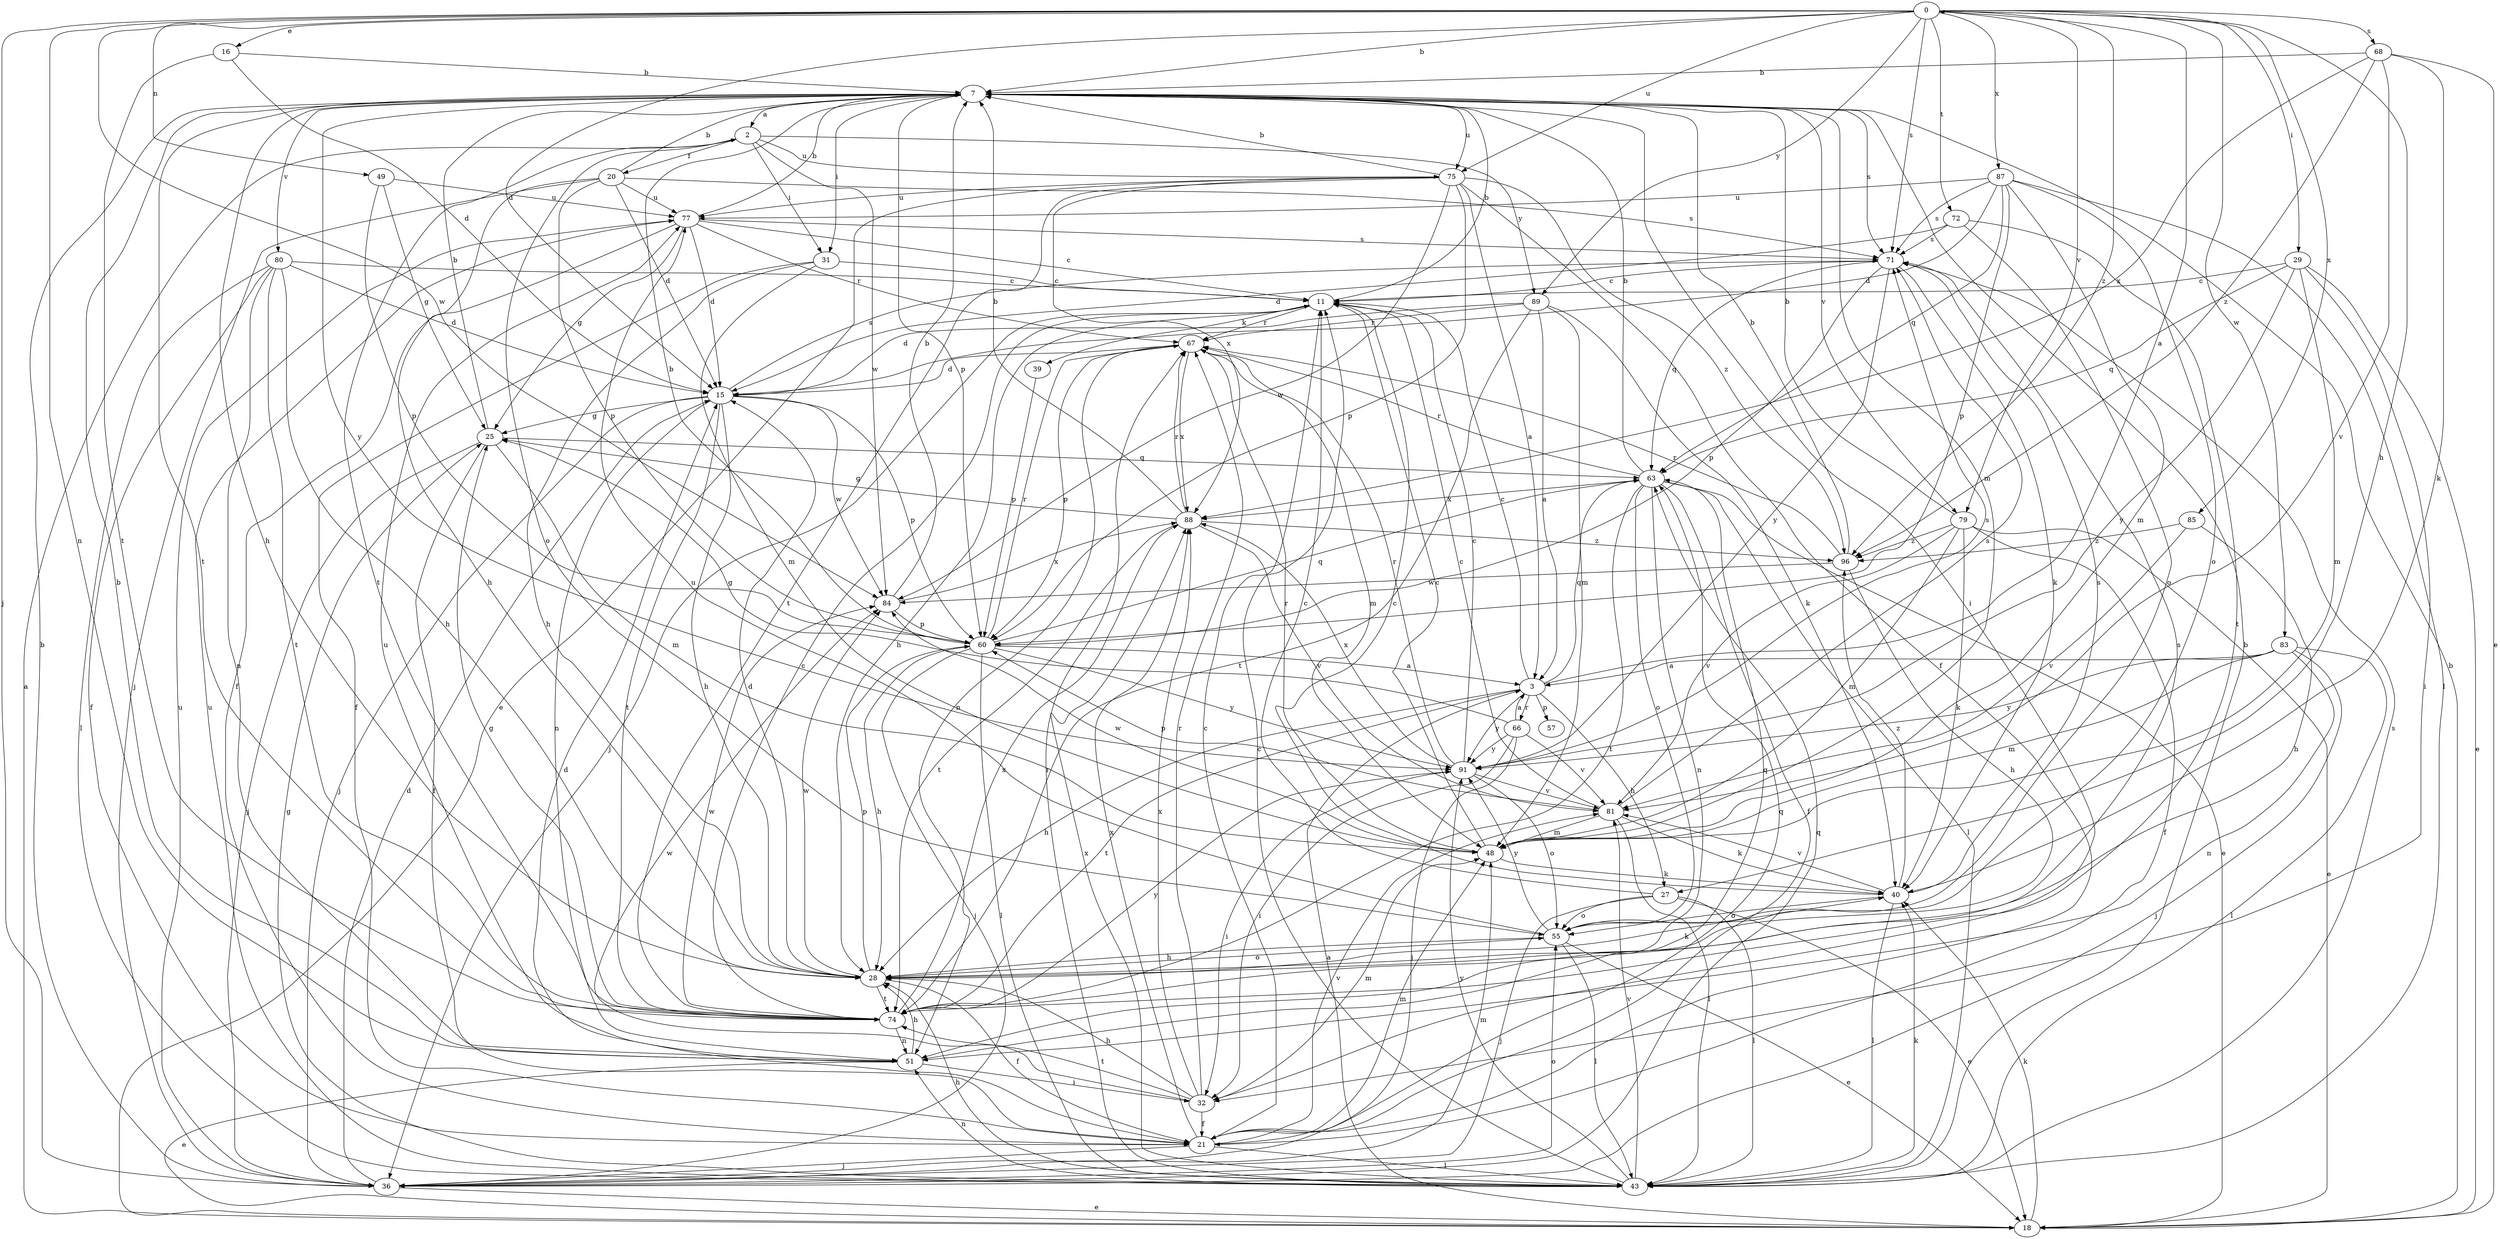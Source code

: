 strict digraph  {
0;
2;
3;
7;
11;
15;
16;
18;
20;
21;
25;
27;
28;
29;
31;
32;
36;
39;
40;
43;
48;
49;
51;
55;
57;
60;
63;
66;
67;
68;
71;
72;
74;
75;
77;
79;
80;
81;
83;
84;
85;
87;
88;
89;
91;
96;
0 -> 7  [label=b];
0 -> 15  [label=d];
0 -> 16  [label=e];
0 -> 27  [label=h];
0 -> 29  [label=i];
0 -> 36  [label=j];
0 -> 49  [label=n];
0 -> 51  [label=n];
0 -> 68  [label=s];
0 -> 71  [label=s];
0 -> 72  [label=t];
0 -> 75  [label=u];
0 -> 79  [label=v];
0 -> 83  [label=w];
0 -> 84  [label=w];
0 -> 85  [label=x];
0 -> 87  [label=x];
0 -> 89  [label=y];
0 -> 96  [label=z];
2 -> 20  [label=f];
2 -> 31  [label=i];
2 -> 55  [label=o];
2 -> 74  [label=t];
2 -> 75  [label=u];
2 -> 84  [label=w];
2 -> 89  [label=y];
3 -> 0  [label=a];
3 -> 11  [label=c];
3 -> 27  [label=h];
3 -> 28  [label=h];
3 -> 57  [label=p];
3 -> 63  [label=q];
3 -> 66  [label=r];
3 -> 74  [label=t];
3 -> 91  [label=y];
7 -> 2  [label=a];
7 -> 28  [label=h];
7 -> 31  [label=i];
7 -> 32  [label=i];
7 -> 48  [label=m];
7 -> 60  [label=p];
7 -> 71  [label=s];
7 -> 74  [label=t];
7 -> 75  [label=u];
7 -> 79  [label=v];
7 -> 80  [label=v];
7 -> 91  [label=y];
11 -> 7  [label=b];
11 -> 28  [label=h];
11 -> 36  [label=j];
11 -> 39  [label=k];
11 -> 67  [label=r];
15 -> 25  [label=g];
15 -> 28  [label=h];
15 -> 36  [label=j];
15 -> 51  [label=n];
15 -> 60  [label=p];
15 -> 71  [label=s];
15 -> 74  [label=t];
15 -> 84  [label=w];
16 -> 7  [label=b];
16 -> 15  [label=d];
16 -> 74  [label=t];
18 -> 2  [label=a];
18 -> 3  [label=a];
18 -> 7  [label=b];
18 -> 40  [label=k];
20 -> 7  [label=b];
20 -> 15  [label=d];
20 -> 28  [label=h];
20 -> 36  [label=j];
20 -> 60  [label=p];
20 -> 71  [label=s];
20 -> 77  [label=u];
21 -> 11  [label=c];
21 -> 15  [label=d];
21 -> 36  [label=j];
21 -> 43  [label=l];
21 -> 48  [label=m];
21 -> 63  [label=q];
21 -> 81  [label=v];
21 -> 88  [label=x];
25 -> 7  [label=b];
25 -> 21  [label=f];
25 -> 36  [label=j];
25 -> 48  [label=m];
25 -> 63  [label=q];
27 -> 11  [label=c];
27 -> 18  [label=e];
27 -> 36  [label=j];
27 -> 43  [label=l];
27 -> 55  [label=o];
28 -> 15  [label=d];
28 -> 21  [label=f];
28 -> 40  [label=k];
28 -> 55  [label=o];
28 -> 60  [label=p];
28 -> 74  [label=t];
28 -> 84  [label=w];
29 -> 11  [label=c];
29 -> 18  [label=e];
29 -> 32  [label=i];
29 -> 48  [label=m];
29 -> 63  [label=q];
29 -> 91  [label=y];
31 -> 11  [label=c];
31 -> 21  [label=f];
31 -> 28  [label=h];
31 -> 48  [label=m];
32 -> 21  [label=f];
32 -> 28  [label=h];
32 -> 48  [label=m];
32 -> 67  [label=r];
32 -> 74  [label=t];
32 -> 84  [label=w];
32 -> 88  [label=x];
36 -> 7  [label=b];
36 -> 15  [label=d];
36 -> 18  [label=e];
36 -> 48  [label=m];
36 -> 55  [label=o];
36 -> 63  [label=q];
36 -> 77  [label=u];
39 -> 60  [label=p];
40 -> 11  [label=c];
40 -> 43  [label=l];
40 -> 55  [label=o];
40 -> 71  [label=s];
40 -> 81  [label=v];
40 -> 96  [label=z];
43 -> 7  [label=b];
43 -> 11  [label=c];
43 -> 25  [label=g];
43 -> 28  [label=h];
43 -> 40  [label=k];
43 -> 51  [label=n];
43 -> 67  [label=r];
43 -> 71  [label=s];
43 -> 77  [label=u];
43 -> 81  [label=v];
43 -> 88  [label=x];
43 -> 91  [label=y];
48 -> 11  [label=c];
48 -> 40  [label=k];
48 -> 67  [label=r];
48 -> 84  [label=w];
49 -> 25  [label=g];
49 -> 60  [label=p];
49 -> 77  [label=u];
51 -> 7  [label=b];
51 -> 18  [label=e];
51 -> 28  [label=h];
51 -> 32  [label=i];
51 -> 63  [label=q];
51 -> 77  [label=u];
55 -> 18  [label=e];
55 -> 28  [label=h];
55 -> 43  [label=l];
55 -> 77  [label=u];
55 -> 91  [label=y];
60 -> 3  [label=a];
60 -> 7  [label=b];
60 -> 28  [label=h];
60 -> 36  [label=j];
60 -> 43  [label=l];
60 -> 63  [label=q];
60 -> 67  [label=r];
60 -> 91  [label=y];
63 -> 7  [label=b];
63 -> 18  [label=e];
63 -> 21  [label=f];
63 -> 43  [label=l];
63 -> 51  [label=n];
63 -> 55  [label=o];
63 -> 67  [label=r];
63 -> 74  [label=t];
63 -> 88  [label=x];
66 -> 3  [label=a];
66 -> 25  [label=g];
66 -> 32  [label=i];
66 -> 36  [label=j];
66 -> 81  [label=v];
66 -> 91  [label=y];
67 -> 15  [label=d];
67 -> 48  [label=m];
67 -> 51  [label=n];
67 -> 60  [label=p];
67 -> 88  [label=x];
68 -> 7  [label=b];
68 -> 18  [label=e];
68 -> 40  [label=k];
68 -> 81  [label=v];
68 -> 88  [label=x];
68 -> 96  [label=z];
71 -> 11  [label=c];
71 -> 40  [label=k];
71 -> 60  [label=p];
71 -> 63  [label=q];
71 -> 91  [label=y];
72 -> 15  [label=d];
72 -> 55  [label=o];
72 -> 71  [label=s];
72 -> 74  [label=t];
74 -> 11  [label=c];
74 -> 25  [label=g];
74 -> 51  [label=n];
74 -> 71  [label=s];
74 -> 84  [label=w];
74 -> 88  [label=x];
74 -> 91  [label=y];
75 -> 3  [label=a];
75 -> 7  [label=b];
75 -> 18  [label=e];
75 -> 21  [label=f];
75 -> 60  [label=p];
75 -> 74  [label=t];
75 -> 77  [label=u];
75 -> 84  [label=w];
75 -> 88  [label=x];
75 -> 96  [label=z];
77 -> 7  [label=b];
77 -> 11  [label=c];
77 -> 15  [label=d];
77 -> 21  [label=f];
77 -> 25  [label=g];
77 -> 67  [label=r];
77 -> 71  [label=s];
79 -> 7  [label=b];
79 -> 18  [label=e];
79 -> 21  [label=f];
79 -> 40  [label=k];
79 -> 48  [label=m];
79 -> 81  [label=v];
79 -> 96  [label=z];
80 -> 11  [label=c];
80 -> 15  [label=d];
80 -> 21  [label=f];
80 -> 28  [label=h];
80 -> 43  [label=l];
80 -> 51  [label=n];
80 -> 74  [label=t];
81 -> 11  [label=c];
81 -> 40  [label=k];
81 -> 43  [label=l];
81 -> 48  [label=m];
81 -> 60  [label=p];
81 -> 71  [label=s];
83 -> 3  [label=a];
83 -> 36  [label=j];
83 -> 43  [label=l];
83 -> 48  [label=m];
83 -> 51  [label=n];
83 -> 91  [label=y];
84 -> 7  [label=b];
84 -> 60  [label=p];
84 -> 88  [label=x];
85 -> 28  [label=h];
85 -> 81  [label=v];
85 -> 96  [label=z];
87 -> 15  [label=d];
87 -> 43  [label=l];
87 -> 48  [label=m];
87 -> 55  [label=o];
87 -> 60  [label=p];
87 -> 63  [label=q];
87 -> 71  [label=s];
87 -> 77  [label=u];
88 -> 7  [label=b];
88 -> 25  [label=g];
88 -> 67  [label=r];
88 -> 74  [label=t];
88 -> 81  [label=v];
88 -> 96  [label=z];
89 -> 3  [label=a];
89 -> 15  [label=d];
89 -> 40  [label=k];
89 -> 48  [label=m];
89 -> 67  [label=r];
89 -> 74  [label=t];
91 -> 11  [label=c];
91 -> 32  [label=i];
91 -> 55  [label=o];
91 -> 67  [label=r];
91 -> 71  [label=s];
91 -> 81  [label=v];
91 -> 88  [label=x];
96 -> 7  [label=b];
96 -> 28  [label=h];
96 -> 67  [label=r];
96 -> 84  [label=w];
}
